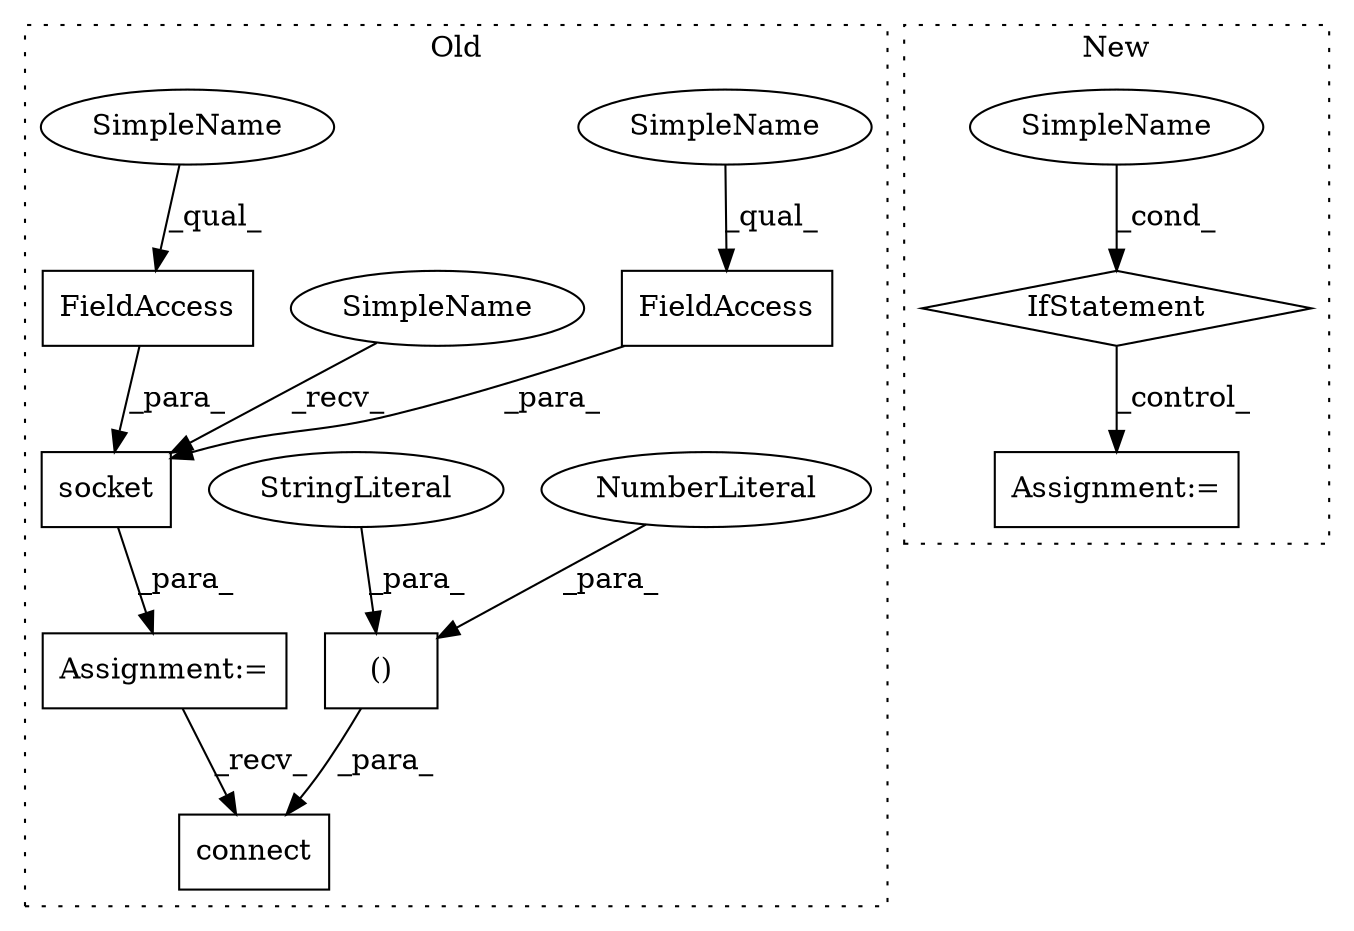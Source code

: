 digraph G {
subgraph cluster0 {
1 [label="socket" a="32" s="1676,1715" l="7,1" shape="box"];
3 [label="FieldAccess" a="22" s="1683" l="14" shape="box"];
4 [label="FieldAccess" a="22" s="1698" l="17" shape="box"];
7 [label="Assignment:=" a="7" s="1668" l="1" shape="box"];
8 [label="connect" a="32" s="1726,1765" l="15,2" shape="box"];
9 [label="()" a="106" s="1741" l="24" shape="box"];
10 [label="NumberLiteral" a="34" s="1763" l="2" shape="ellipse"];
11 [label="StringLiteral" a="45" s="1741" l="9" shape="ellipse"];
12 [label="SimpleName" a="42" s="1683" l="6" shape="ellipse"];
13 [label="SimpleName" a="42" s="1669" l="6" shape="ellipse"];
14 [label="SimpleName" a="42" s="1698" l="6" shape="ellipse"];
label = "Old";
style="dotted";
}
subgraph cluster1 {
2 [label="IfStatement" a="25" s="1286,1301" l="4,2" shape="diamond"];
5 [label="Assignment:=" a="7" s="1572" l="1" shape="box"];
6 [label="SimpleName" a="42" s="1290" l="11" shape="ellipse"];
label = "New";
style="dotted";
}
1 -> 7 [label="_para_"];
2 -> 5 [label="_control_"];
3 -> 1 [label="_para_"];
4 -> 1 [label="_para_"];
6 -> 2 [label="_cond_"];
7 -> 8 [label="_recv_"];
9 -> 8 [label="_para_"];
10 -> 9 [label="_para_"];
11 -> 9 [label="_para_"];
12 -> 3 [label="_qual_"];
13 -> 1 [label="_recv_"];
14 -> 4 [label="_qual_"];
}